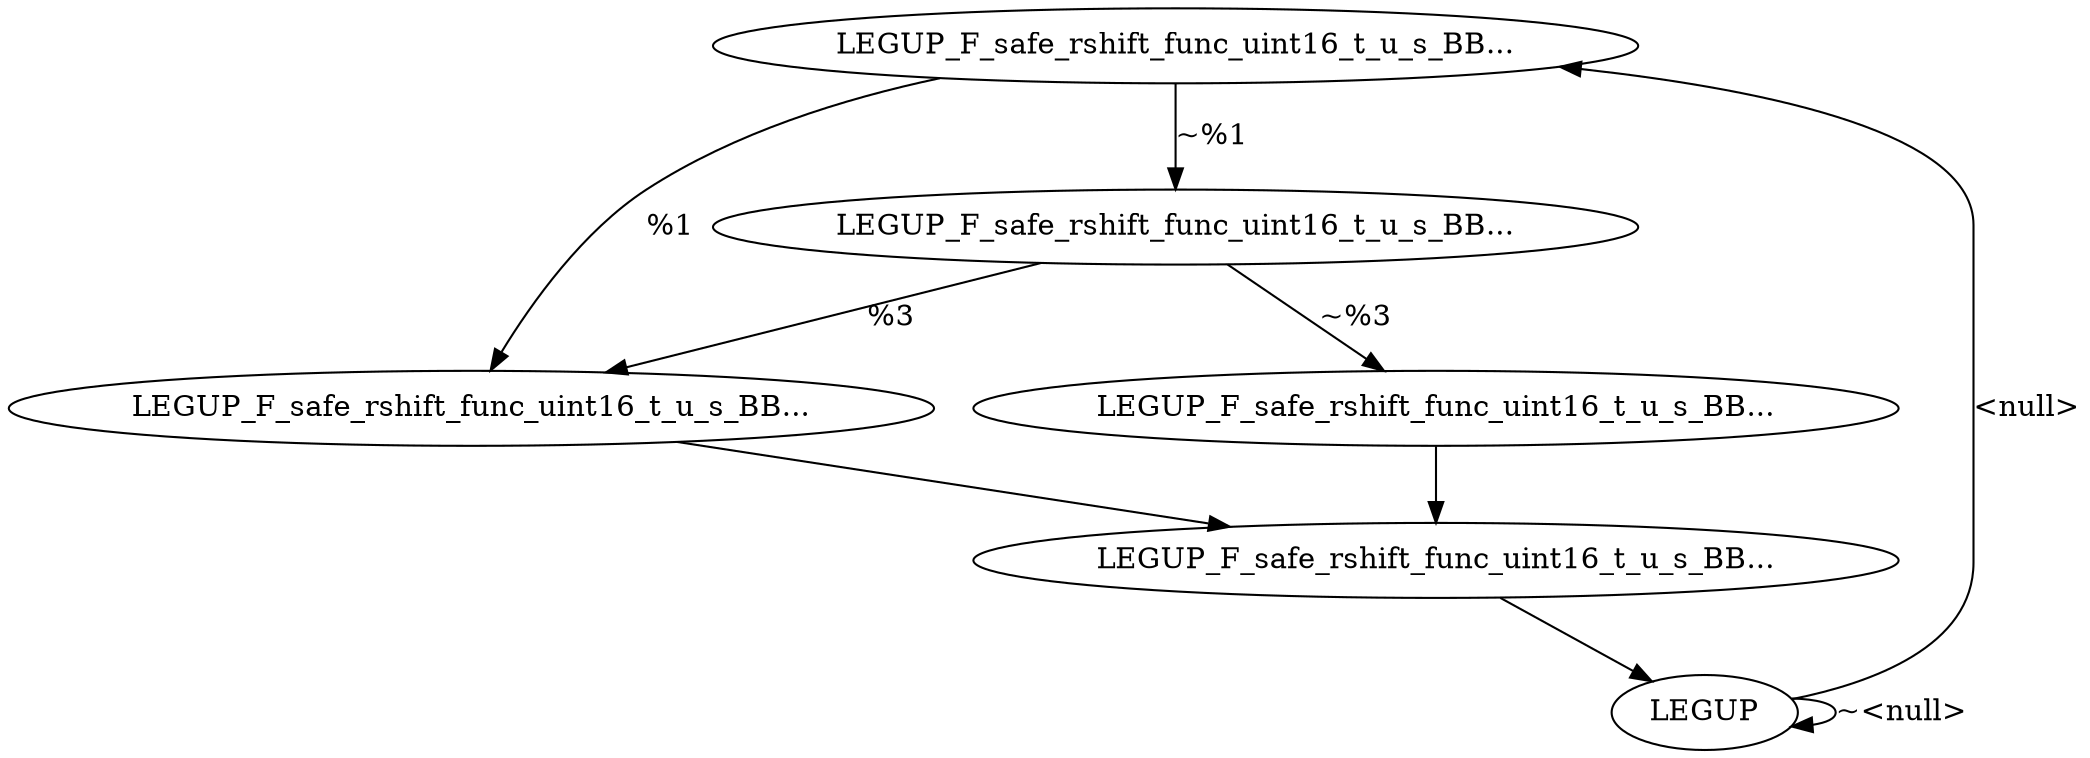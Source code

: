 digraph {
Node0x3147ff0[label="LEGUP_F_safe_rshift_func_uint16_t_u_s_BB..."];
Node0x3147e50[label="LEGUP"];
Node0x3147e50 -> Node0x3147ff0[label="<null>"];
Node0x3147e50 -> Node0x3147e50[label="~<null>"];
Node0x3148190[label="LEGUP_F_safe_rshift_func_uint16_t_u_s_BB..."];
Node0x3147ff0 -> Node0x3148190[label="%1"];
Node0x31480c0[label="LEGUP_F_safe_rshift_func_uint16_t_u_s_BB..."];
Node0x3147ff0 -> Node0x31480c0[label="~%1"];
Node0x31480c0 -> Node0x3148190[label="%3"];
Node0x314aad0[label="LEGUP_F_safe_rshift_func_uint16_t_u_s_BB..."];
Node0x31480c0 -> Node0x314aad0[label="~%3"];
Node0x314aba0[label="LEGUP_F_safe_rshift_func_uint16_t_u_s_BB..."];
Node0x3148190 -> Node0x314aba0;
Node0x314aad0 -> Node0x314aba0;
Node0x314aba0 -> Node0x3147e50;
}
